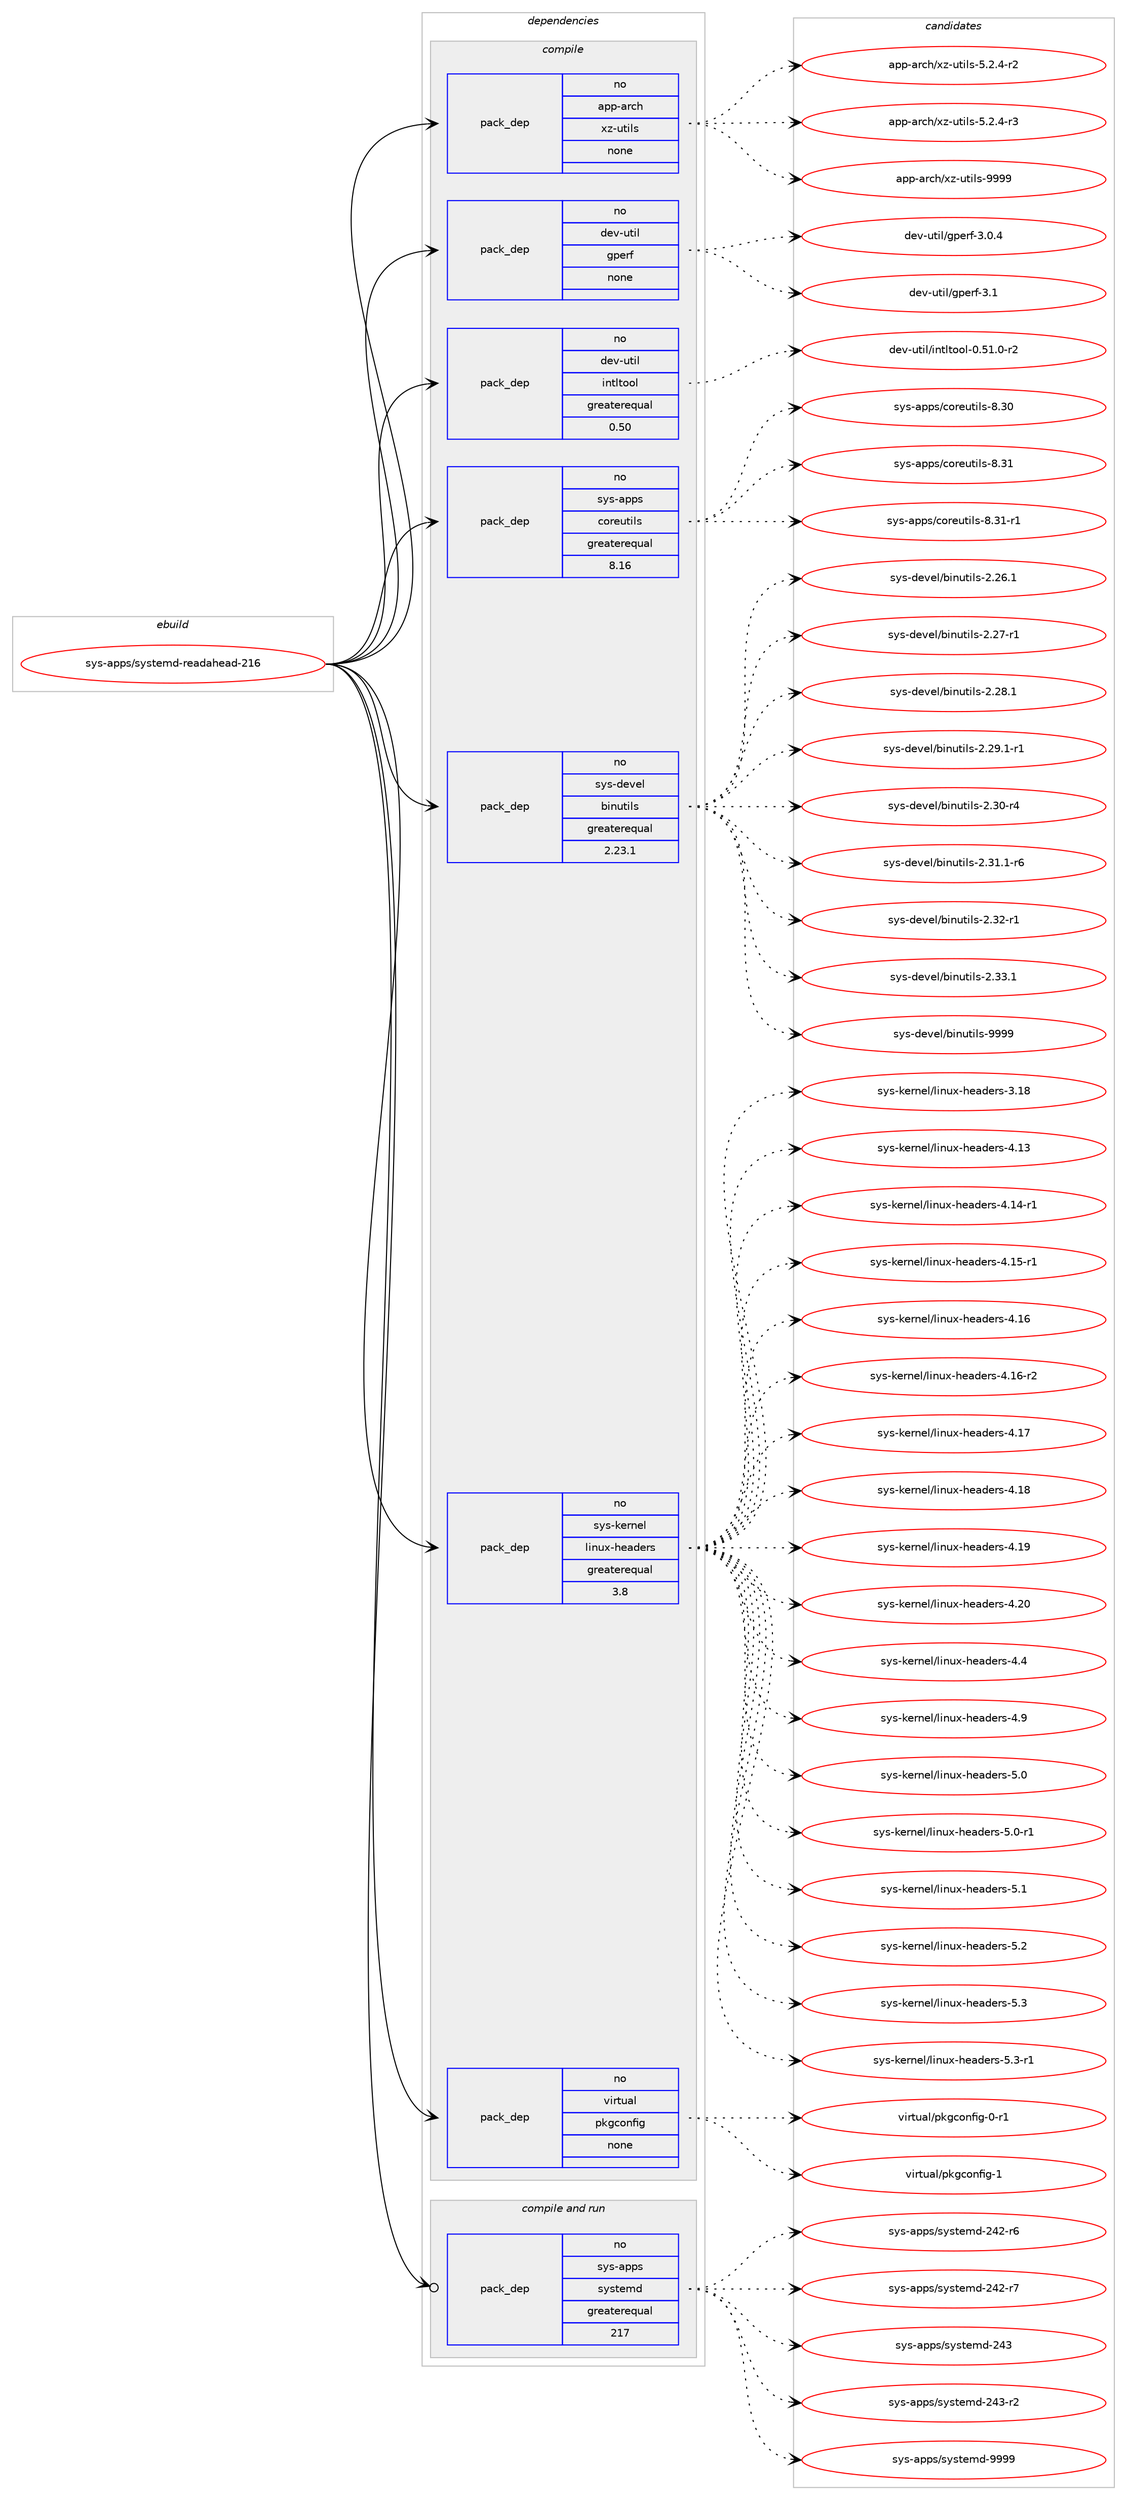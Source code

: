 digraph prolog {

# *************
# Graph options
# *************

newrank=true;
concentrate=true;
compound=true;
graph [rankdir=LR,fontname=Helvetica,fontsize=10,ranksep=1.5];#, ranksep=2.5, nodesep=0.2];
edge  [arrowhead=vee];
node  [fontname=Helvetica,fontsize=10];

# **********
# The ebuild
# **********

subgraph cluster_leftcol {
color=gray;
rank=same;
label=<<i>ebuild</i>>;
id [label="sys-apps/systemd-readahead-216", color=red, width=4, href="../sys-apps/systemd-readahead-216.svg"];
}

# ****************
# The dependencies
# ****************

subgraph cluster_midcol {
color=gray;
label=<<i>dependencies</i>>;
subgraph cluster_compile {
fillcolor="#eeeeee";
style=filled;
label=<<i>compile</i>>;
subgraph pack651484 {
dependency878580 [label=<<TABLE BORDER="0" CELLBORDER="1" CELLSPACING="0" CELLPADDING="4" WIDTH="220"><TR><TD ROWSPAN="6" CELLPADDING="30">pack_dep</TD></TR><TR><TD WIDTH="110">no</TD></TR><TR><TD>app-arch</TD></TR><TR><TD>xz-utils</TD></TR><TR><TD>none</TD></TR><TR><TD></TD></TR></TABLE>>, shape=none, color=blue];
}
id:e -> dependency878580:w [weight=20,style="solid",arrowhead="vee"];
subgraph pack651485 {
dependency878581 [label=<<TABLE BORDER="0" CELLBORDER="1" CELLSPACING="0" CELLPADDING="4" WIDTH="220"><TR><TD ROWSPAN="6" CELLPADDING="30">pack_dep</TD></TR><TR><TD WIDTH="110">no</TD></TR><TR><TD>dev-util</TD></TR><TR><TD>gperf</TD></TR><TR><TD>none</TD></TR><TR><TD></TD></TR></TABLE>>, shape=none, color=blue];
}
id:e -> dependency878581:w [weight=20,style="solid",arrowhead="vee"];
subgraph pack651486 {
dependency878582 [label=<<TABLE BORDER="0" CELLBORDER="1" CELLSPACING="0" CELLPADDING="4" WIDTH="220"><TR><TD ROWSPAN="6" CELLPADDING="30">pack_dep</TD></TR><TR><TD WIDTH="110">no</TD></TR><TR><TD>dev-util</TD></TR><TR><TD>intltool</TD></TR><TR><TD>greaterequal</TD></TR><TR><TD>0.50</TD></TR></TABLE>>, shape=none, color=blue];
}
id:e -> dependency878582:w [weight=20,style="solid",arrowhead="vee"];
subgraph pack651487 {
dependency878583 [label=<<TABLE BORDER="0" CELLBORDER="1" CELLSPACING="0" CELLPADDING="4" WIDTH="220"><TR><TD ROWSPAN="6" CELLPADDING="30">pack_dep</TD></TR><TR><TD WIDTH="110">no</TD></TR><TR><TD>sys-apps</TD></TR><TR><TD>coreutils</TD></TR><TR><TD>greaterequal</TD></TR><TR><TD>8.16</TD></TR></TABLE>>, shape=none, color=blue];
}
id:e -> dependency878583:w [weight=20,style="solid",arrowhead="vee"];
subgraph pack651488 {
dependency878584 [label=<<TABLE BORDER="0" CELLBORDER="1" CELLSPACING="0" CELLPADDING="4" WIDTH="220"><TR><TD ROWSPAN="6" CELLPADDING="30">pack_dep</TD></TR><TR><TD WIDTH="110">no</TD></TR><TR><TD>sys-devel</TD></TR><TR><TD>binutils</TD></TR><TR><TD>greaterequal</TD></TR><TR><TD>2.23.1</TD></TR></TABLE>>, shape=none, color=blue];
}
id:e -> dependency878584:w [weight=20,style="solid",arrowhead="vee"];
subgraph pack651489 {
dependency878585 [label=<<TABLE BORDER="0" CELLBORDER="1" CELLSPACING="0" CELLPADDING="4" WIDTH="220"><TR><TD ROWSPAN="6" CELLPADDING="30">pack_dep</TD></TR><TR><TD WIDTH="110">no</TD></TR><TR><TD>sys-kernel</TD></TR><TR><TD>linux-headers</TD></TR><TR><TD>greaterequal</TD></TR><TR><TD>3.8</TD></TR></TABLE>>, shape=none, color=blue];
}
id:e -> dependency878585:w [weight=20,style="solid",arrowhead="vee"];
subgraph pack651490 {
dependency878586 [label=<<TABLE BORDER="0" CELLBORDER="1" CELLSPACING="0" CELLPADDING="4" WIDTH="220"><TR><TD ROWSPAN="6" CELLPADDING="30">pack_dep</TD></TR><TR><TD WIDTH="110">no</TD></TR><TR><TD>virtual</TD></TR><TR><TD>pkgconfig</TD></TR><TR><TD>none</TD></TR><TR><TD></TD></TR></TABLE>>, shape=none, color=blue];
}
id:e -> dependency878586:w [weight=20,style="solid",arrowhead="vee"];
}
subgraph cluster_compileandrun {
fillcolor="#eeeeee";
style=filled;
label=<<i>compile and run</i>>;
subgraph pack651491 {
dependency878587 [label=<<TABLE BORDER="0" CELLBORDER="1" CELLSPACING="0" CELLPADDING="4" WIDTH="220"><TR><TD ROWSPAN="6" CELLPADDING="30">pack_dep</TD></TR><TR><TD WIDTH="110">no</TD></TR><TR><TD>sys-apps</TD></TR><TR><TD>systemd</TD></TR><TR><TD>greaterequal</TD></TR><TR><TD>217</TD></TR></TABLE>>, shape=none, color=blue];
}
id:e -> dependency878587:w [weight=20,style="solid",arrowhead="odotvee"];
}
subgraph cluster_run {
fillcolor="#eeeeee";
style=filled;
label=<<i>run</i>>;
}
}

# **************
# The candidates
# **************

subgraph cluster_choices {
rank=same;
color=gray;
label=<<i>candidates</i>>;

subgraph choice651484 {
color=black;
nodesep=1;
choice9711211245971149910447120122451171161051081154553465046524511450 [label="app-arch/xz-utils-5.2.4-r2", color=red, width=4,href="../app-arch/xz-utils-5.2.4-r2.svg"];
choice9711211245971149910447120122451171161051081154553465046524511451 [label="app-arch/xz-utils-5.2.4-r3", color=red, width=4,href="../app-arch/xz-utils-5.2.4-r3.svg"];
choice9711211245971149910447120122451171161051081154557575757 [label="app-arch/xz-utils-9999", color=red, width=4,href="../app-arch/xz-utils-9999.svg"];
dependency878580:e -> choice9711211245971149910447120122451171161051081154553465046524511450:w [style=dotted,weight="100"];
dependency878580:e -> choice9711211245971149910447120122451171161051081154553465046524511451:w [style=dotted,weight="100"];
dependency878580:e -> choice9711211245971149910447120122451171161051081154557575757:w [style=dotted,weight="100"];
}
subgraph choice651485 {
color=black;
nodesep=1;
choice1001011184511711610510847103112101114102455146484652 [label="dev-util/gperf-3.0.4", color=red, width=4,href="../dev-util/gperf-3.0.4.svg"];
choice100101118451171161051084710311210111410245514649 [label="dev-util/gperf-3.1", color=red, width=4,href="../dev-util/gperf-3.1.svg"];
dependency878581:e -> choice1001011184511711610510847103112101114102455146484652:w [style=dotted,weight="100"];
dependency878581:e -> choice100101118451171161051084710311210111410245514649:w [style=dotted,weight="100"];
}
subgraph choice651486 {
color=black;
nodesep=1;
choice1001011184511711610510847105110116108116111111108454846534946484511450 [label="dev-util/intltool-0.51.0-r2", color=red, width=4,href="../dev-util/intltool-0.51.0-r2.svg"];
dependency878582:e -> choice1001011184511711610510847105110116108116111111108454846534946484511450:w [style=dotted,weight="100"];
}
subgraph choice651487 {
color=black;
nodesep=1;
choice115121115459711211211547991111141011171161051081154556465148 [label="sys-apps/coreutils-8.30", color=red, width=4,href="../sys-apps/coreutils-8.30.svg"];
choice115121115459711211211547991111141011171161051081154556465149 [label="sys-apps/coreutils-8.31", color=red, width=4,href="../sys-apps/coreutils-8.31.svg"];
choice1151211154597112112115479911111410111711610510811545564651494511449 [label="sys-apps/coreutils-8.31-r1", color=red, width=4,href="../sys-apps/coreutils-8.31-r1.svg"];
dependency878583:e -> choice115121115459711211211547991111141011171161051081154556465148:w [style=dotted,weight="100"];
dependency878583:e -> choice115121115459711211211547991111141011171161051081154556465149:w [style=dotted,weight="100"];
dependency878583:e -> choice1151211154597112112115479911111410111711610510811545564651494511449:w [style=dotted,weight="100"];
}
subgraph choice651488 {
color=black;
nodesep=1;
choice11512111545100101118101108479810511011711610510811545504650544649 [label="sys-devel/binutils-2.26.1", color=red, width=4,href="../sys-devel/binutils-2.26.1.svg"];
choice11512111545100101118101108479810511011711610510811545504650554511449 [label="sys-devel/binutils-2.27-r1", color=red, width=4,href="../sys-devel/binutils-2.27-r1.svg"];
choice11512111545100101118101108479810511011711610510811545504650564649 [label="sys-devel/binutils-2.28.1", color=red, width=4,href="../sys-devel/binutils-2.28.1.svg"];
choice115121115451001011181011084798105110117116105108115455046505746494511449 [label="sys-devel/binutils-2.29.1-r1", color=red, width=4,href="../sys-devel/binutils-2.29.1-r1.svg"];
choice11512111545100101118101108479810511011711610510811545504651484511452 [label="sys-devel/binutils-2.30-r4", color=red, width=4,href="../sys-devel/binutils-2.30-r4.svg"];
choice115121115451001011181011084798105110117116105108115455046514946494511454 [label="sys-devel/binutils-2.31.1-r6", color=red, width=4,href="../sys-devel/binutils-2.31.1-r6.svg"];
choice11512111545100101118101108479810511011711610510811545504651504511449 [label="sys-devel/binutils-2.32-r1", color=red, width=4,href="../sys-devel/binutils-2.32-r1.svg"];
choice11512111545100101118101108479810511011711610510811545504651514649 [label="sys-devel/binutils-2.33.1", color=red, width=4,href="../sys-devel/binutils-2.33.1.svg"];
choice1151211154510010111810110847981051101171161051081154557575757 [label="sys-devel/binutils-9999", color=red, width=4,href="../sys-devel/binutils-9999.svg"];
dependency878584:e -> choice11512111545100101118101108479810511011711610510811545504650544649:w [style=dotted,weight="100"];
dependency878584:e -> choice11512111545100101118101108479810511011711610510811545504650554511449:w [style=dotted,weight="100"];
dependency878584:e -> choice11512111545100101118101108479810511011711610510811545504650564649:w [style=dotted,weight="100"];
dependency878584:e -> choice115121115451001011181011084798105110117116105108115455046505746494511449:w [style=dotted,weight="100"];
dependency878584:e -> choice11512111545100101118101108479810511011711610510811545504651484511452:w [style=dotted,weight="100"];
dependency878584:e -> choice115121115451001011181011084798105110117116105108115455046514946494511454:w [style=dotted,weight="100"];
dependency878584:e -> choice11512111545100101118101108479810511011711610510811545504651504511449:w [style=dotted,weight="100"];
dependency878584:e -> choice11512111545100101118101108479810511011711610510811545504651514649:w [style=dotted,weight="100"];
dependency878584:e -> choice1151211154510010111810110847981051101171161051081154557575757:w [style=dotted,weight="100"];
}
subgraph choice651489 {
color=black;
nodesep=1;
choice115121115451071011141101011084710810511011712045104101971001011141154551464956 [label="sys-kernel/linux-headers-3.18", color=red, width=4,href="../sys-kernel/linux-headers-3.18.svg"];
choice115121115451071011141101011084710810511011712045104101971001011141154552464951 [label="sys-kernel/linux-headers-4.13", color=red, width=4,href="../sys-kernel/linux-headers-4.13.svg"];
choice1151211154510710111411010110847108105110117120451041019710010111411545524649524511449 [label="sys-kernel/linux-headers-4.14-r1", color=red, width=4,href="../sys-kernel/linux-headers-4.14-r1.svg"];
choice1151211154510710111411010110847108105110117120451041019710010111411545524649534511449 [label="sys-kernel/linux-headers-4.15-r1", color=red, width=4,href="../sys-kernel/linux-headers-4.15-r1.svg"];
choice115121115451071011141101011084710810511011712045104101971001011141154552464954 [label="sys-kernel/linux-headers-4.16", color=red, width=4,href="../sys-kernel/linux-headers-4.16.svg"];
choice1151211154510710111411010110847108105110117120451041019710010111411545524649544511450 [label="sys-kernel/linux-headers-4.16-r2", color=red, width=4,href="../sys-kernel/linux-headers-4.16-r2.svg"];
choice115121115451071011141101011084710810511011712045104101971001011141154552464955 [label="sys-kernel/linux-headers-4.17", color=red, width=4,href="../sys-kernel/linux-headers-4.17.svg"];
choice115121115451071011141101011084710810511011712045104101971001011141154552464956 [label="sys-kernel/linux-headers-4.18", color=red, width=4,href="../sys-kernel/linux-headers-4.18.svg"];
choice115121115451071011141101011084710810511011712045104101971001011141154552464957 [label="sys-kernel/linux-headers-4.19", color=red, width=4,href="../sys-kernel/linux-headers-4.19.svg"];
choice115121115451071011141101011084710810511011712045104101971001011141154552465048 [label="sys-kernel/linux-headers-4.20", color=red, width=4,href="../sys-kernel/linux-headers-4.20.svg"];
choice1151211154510710111411010110847108105110117120451041019710010111411545524652 [label="sys-kernel/linux-headers-4.4", color=red, width=4,href="../sys-kernel/linux-headers-4.4.svg"];
choice1151211154510710111411010110847108105110117120451041019710010111411545524657 [label="sys-kernel/linux-headers-4.9", color=red, width=4,href="../sys-kernel/linux-headers-4.9.svg"];
choice1151211154510710111411010110847108105110117120451041019710010111411545534648 [label="sys-kernel/linux-headers-5.0", color=red, width=4,href="../sys-kernel/linux-headers-5.0.svg"];
choice11512111545107101114110101108471081051101171204510410197100101114115455346484511449 [label="sys-kernel/linux-headers-5.0-r1", color=red, width=4,href="../sys-kernel/linux-headers-5.0-r1.svg"];
choice1151211154510710111411010110847108105110117120451041019710010111411545534649 [label="sys-kernel/linux-headers-5.1", color=red, width=4,href="../sys-kernel/linux-headers-5.1.svg"];
choice1151211154510710111411010110847108105110117120451041019710010111411545534650 [label="sys-kernel/linux-headers-5.2", color=red, width=4,href="../sys-kernel/linux-headers-5.2.svg"];
choice1151211154510710111411010110847108105110117120451041019710010111411545534651 [label="sys-kernel/linux-headers-5.3", color=red, width=4,href="../sys-kernel/linux-headers-5.3.svg"];
choice11512111545107101114110101108471081051101171204510410197100101114115455346514511449 [label="sys-kernel/linux-headers-5.3-r1", color=red, width=4,href="../sys-kernel/linux-headers-5.3-r1.svg"];
dependency878585:e -> choice115121115451071011141101011084710810511011712045104101971001011141154551464956:w [style=dotted,weight="100"];
dependency878585:e -> choice115121115451071011141101011084710810511011712045104101971001011141154552464951:w [style=dotted,weight="100"];
dependency878585:e -> choice1151211154510710111411010110847108105110117120451041019710010111411545524649524511449:w [style=dotted,weight="100"];
dependency878585:e -> choice1151211154510710111411010110847108105110117120451041019710010111411545524649534511449:w [style=dotted,weight="100"];
dependency878585:e -> choice115121115451071011141101011084710810511011712045104101971001011141154552464954:w [style=dotted,weight="100"];
dependency878585:e -> choice1151211154510710111411010110847108105110117120451041019710010111411545524649544511450:w [style=dotted,weight="100"];
dependency878585:e -> choice115121115451071011141101011084710810511011712045104101971001011141154552464955:w [style=dotted,weight="100"];
dependency878585:e -> choice115121115451071011141101011084710810511011712045104101971001011141154552464956:w [style=dotted,weight="100"];
dependency878585:e -> choice115121115451071011141101011084710810511011712045104101971001011141154552464957:w [style=dotted,weight="100"];
dependency878585:e -> choice115121115451071011141101011084710810511011712045104101971001011141154552465048:w [style=dotted,weight="100"];
dependency878585:e -> choice1151211154510710111411010110847108105110117120451041019710010111411545524652:w [style=dotted,weight="100"];
dependency878585:e -> choice1151211154510710111411010110847108105110117120451041019710010111411545524657:w [style=dotted,weight="100"];
dependency878585:e -> choice1151211154510710111411010110847108105110117120451041019710010111411545534648:w [style=dotted,weight="100"];
dependency878585:e -> choice11512111545107101114110101108471081051101171204510410197100101114115455346484511449:w [style=dotted,weight="100"];
dependency878585:e -> choice1151211154510710111411010110847108105110117120451041019710010111411545534649:w [style=dotted,weight="100"];
dependency878585:e -> choice1151211154510710111411010110847108105110117120451041019710010111411545534650:w [style=dotted,weight="100"];
dependency878585:e -> choice1151211154510710111411010110847108105110117120451041019710010111411545534651:w [style=dotted,weight="100"];
dependency878585:e -> choice11512111545107101114110101108471081051101171204510410197100101114115455346514511449:w [style=dotted,weight="100"];
}
subgraph choice651490 {
color=black;
nodesep=1;
choice11810511411611797108471121071039911111010210510345484511449 [label="virtual/pkgconfig-0-r1", color=red, width=4,href="../virtual/pkgconfig-0-r1.svg"];
choice1181051141161179710847112107103991111101021051034549 [label="virtual/pkgconfig-1", color=red, width=4,href="../virtual/pkgconfig-1.svg"];
dependency878586:e -> choice11810511411611797108471121071039911111010210510345484511449:w [style=dotted,weight="100"];
dependency878586:e -> choice1181051141161179710847112107103991111101021051034549:w [style=dotted,weight="100"];
}
subgraph choice651491 {
color=black;
nodesep=1;
choice115121115459711211211547115121115116101109100455052504511454 [label="sys-apps/systemd-242-r6", color=red, width=4,href="../sys-apps/systemd-242-r6.svg"];
choice115121115459711211211547115121115116101109100455052504511455 [label="sys-apps/systemd-242-r7", color=red, width=4,href="../sys-apps/systemd-242-r7.svg"];
choice11512111545971121121154711512111511610110910045505251 [label="sys-apps/systemd-243", color=red, width=4,href="../sys-apps/systemd-243.svg"];
choice115121115459711211211547115121115116101109100455052514511450 [label="sys-apps/systemd-243-r2", color=red, width=4,href="../sys-apps/systemd-243-r2.svg"];
choice1151211154597112112115471151211151161011091004557575757 [label="sys-apps/systemd-9999", color=red, width=4,href="../sys-apps/systemd-9999.svg"];
dependency878587:e -> choice115121115459711211211547115121115116101109100455052504511454:w [style=dotted,weight="100"];
dependency878587:e -> choice115121115459711211211547115121115116101109100455052504511455:w [style=dotted,weight="100"];
dependency878587:e -> choice11512111545971121121154711512111511610110910045505251:w [style=dotted,weight="100"];
dependency878587:e -> choice115121115459711211211547115121115116101109100455052514511450:w [style=dotted,weight="100"];
dependency878587:e -> choice1151211154597112112115471151211151161011091004557575757:w [style=dotted,weight="100"];
}
}

}
